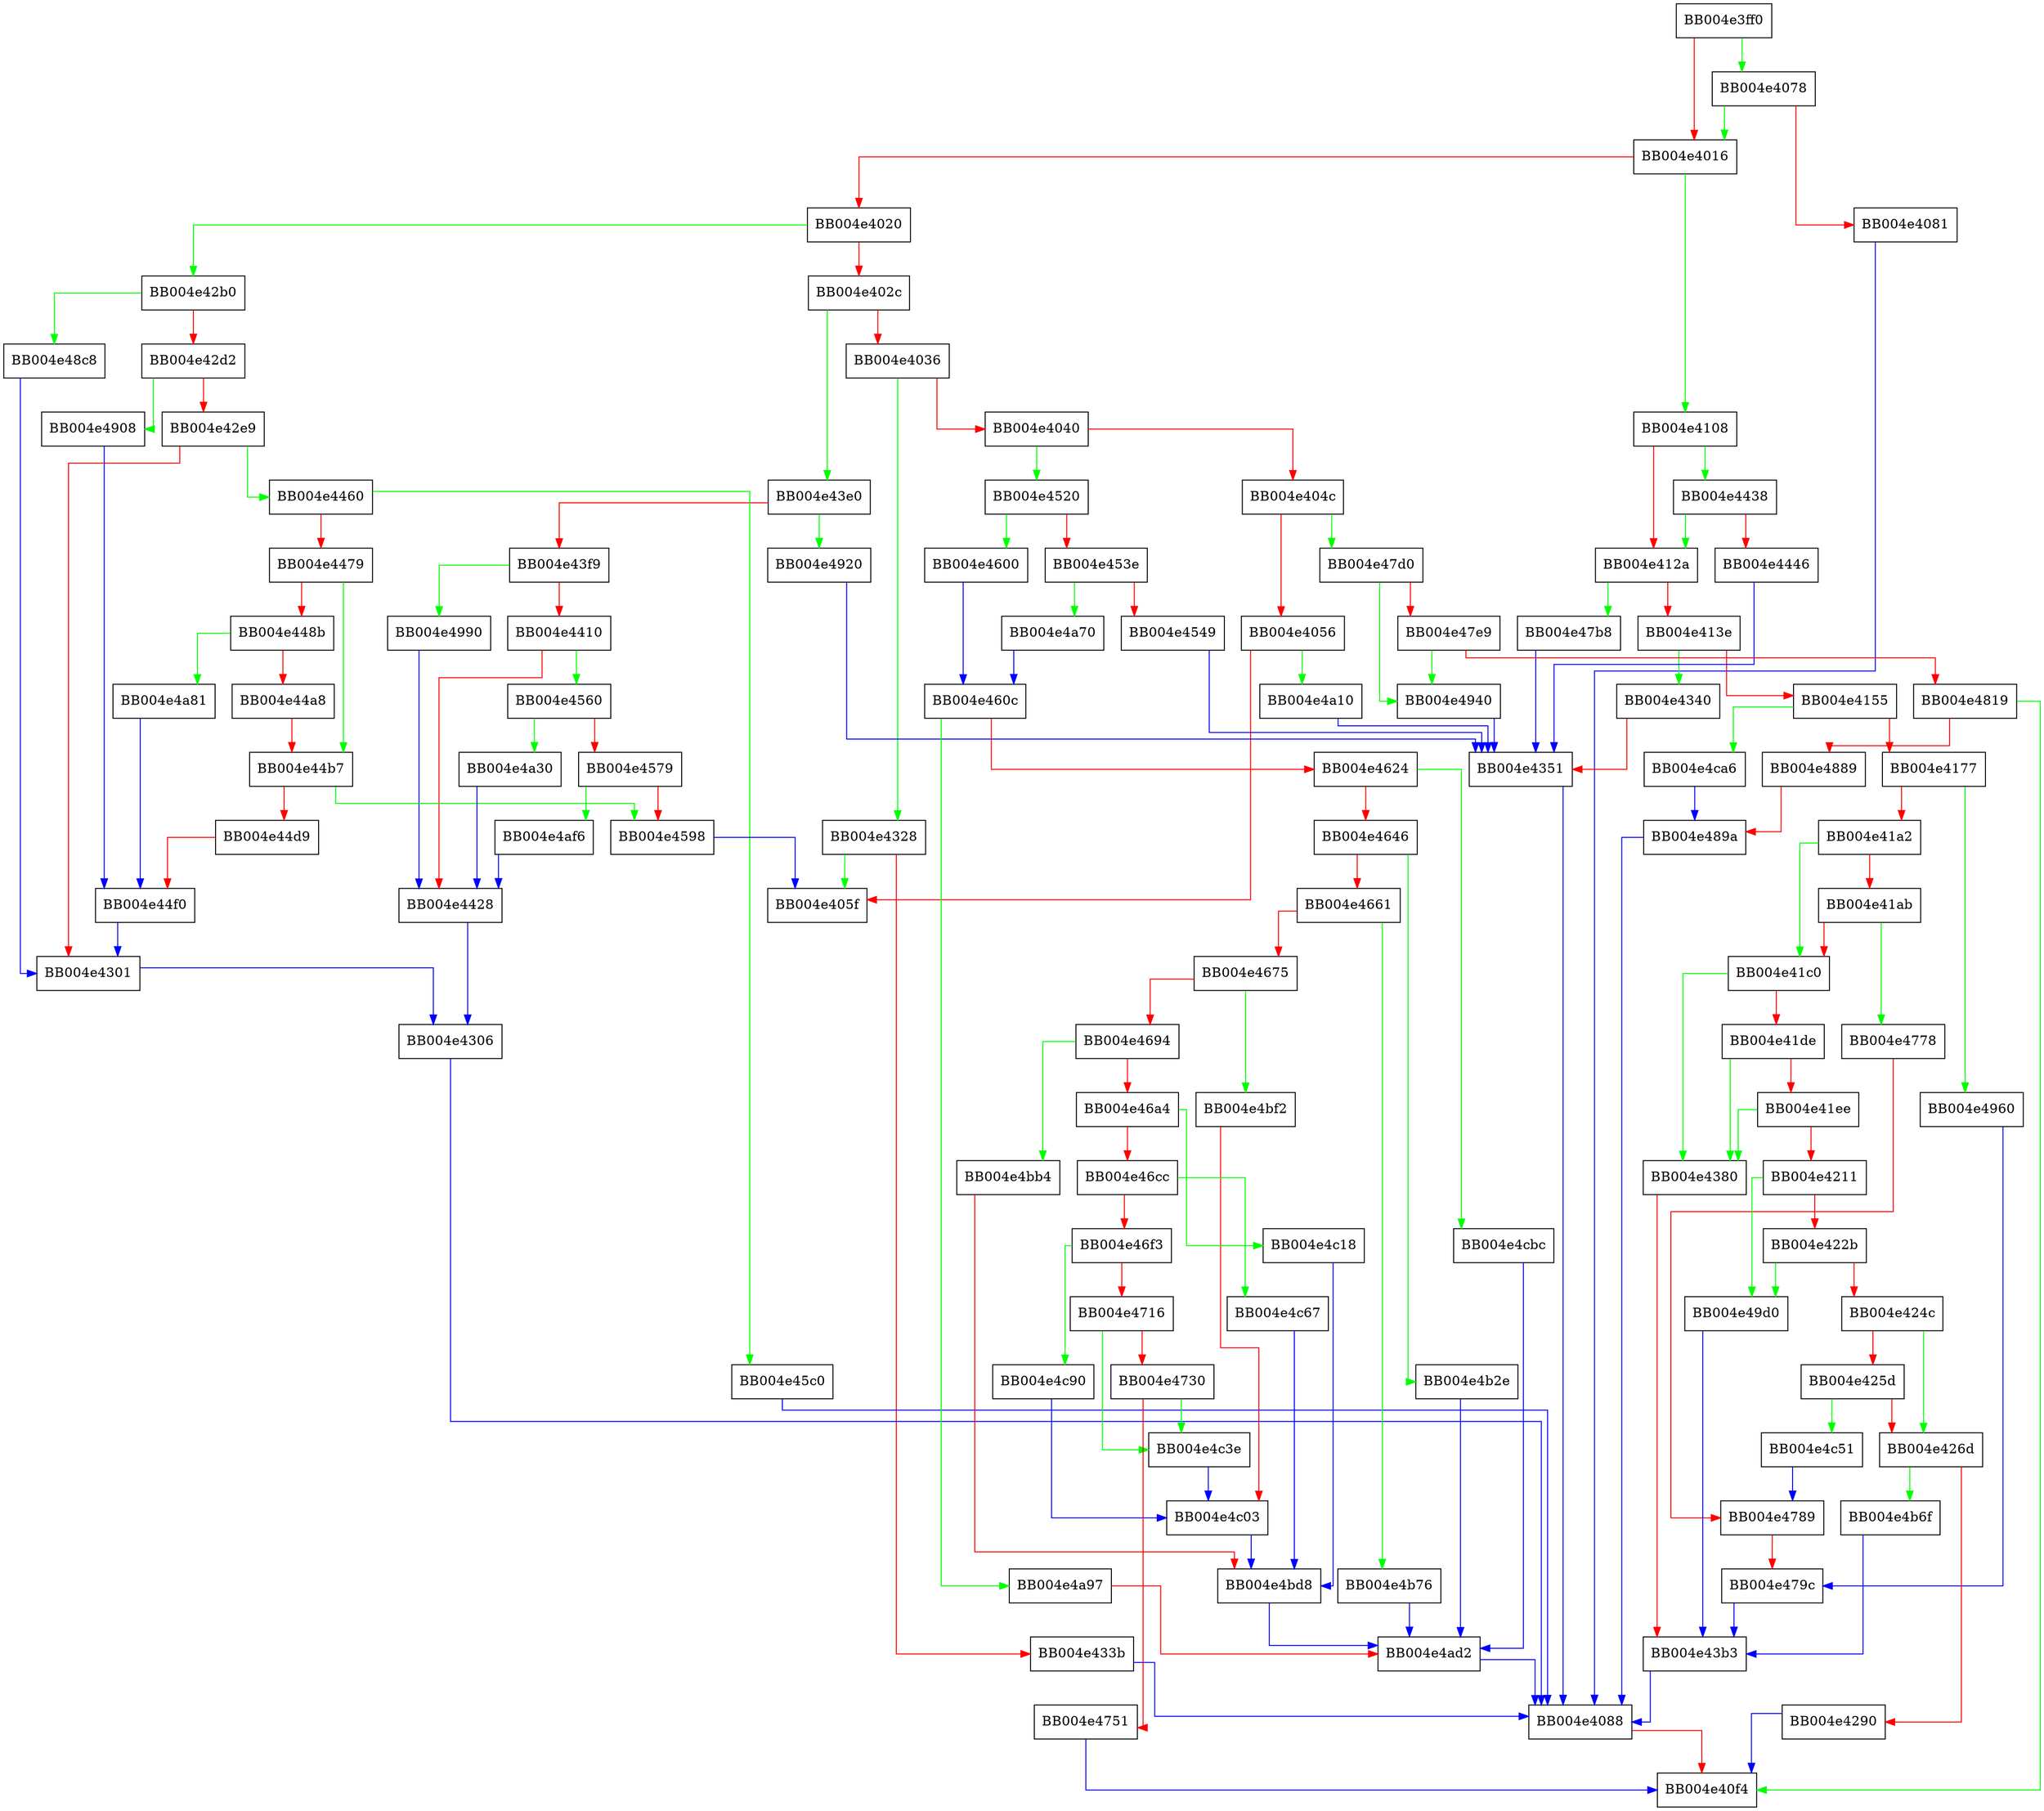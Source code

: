 digraph tls_construct_client_key_exchange {
  node [shape="box"];
  graph [splines=ortho];
  BB004e3ff0 -> BB004e4078 [color="green"];
  BB004e3ff0 -> BB004e4016 [color="red"];
  BB004e4016 -> BB004e4108 [color="green"];
  BB004e4016 -> BB004e4020 [color="red"];
  BB004e4020 -> BB004e42b0 [color="green"];
  BB004e4020 -> BB004e402c [color="red"];
  BB004e402c -> BB004e43e0 [color="green"];
  BB004e402c -> BB004e4036 [color="red"];
  BB004e4036 -> BB004e4328 [color="green"];
  BB004e4036 -> BB004e4040 [color="red"];
  BB004e4040 -> BB004e4520 [color="green"];
  BB004e4040 -> BB004e404c [color="red"];
  BB004e404c -> BB004e47d0 [color="green"];
  BB004e404c -> BB004e4056 [color="red"];
  BB004e4056 -> BB004e4a10 [color="green"];
  BB004e4056 -> BB004e405f [color="red"];
  BB004e4078 -> BB004e4016 [color="green"];
  BB004e4078 -> BB004e4081 [color="red"];
  BB004e4081 -> BB004e4088 [color="blue"];
  BB004e4088 -> BB004e40f4 [color="red"];
  BB004e4108 -> BB004e4438 [color="green"];
  BB004e4108 -> BB004e412a [color="red"];
  BB004e412a -> BB004e47b8 [color="green"];
  BB004e412a -> BB004e413e [color="red"];
  BB004e413e -> BB004e4340 [color="green"];
  BB004e413e -> BB004e4155 [color="red"];
  BB004e4155 -> BB004e4ca6 [color="green"];
  BB004e4155 -> BB004e4177 [color="red"];
  BB004e4177 -> BB004e4960 [color="green"];
  BB004e4177 -> BB004e41a2 [color="red"];
  BB004e41a2 -> BB004e41c0 [color="green"];
  BB004e41a2 -> BB004e41ab [color="red"];
  BB004e41ab -> BB004e4778 [color="green"];
  BB004e41ab -> BB004e41c0 [color="red"];
  BB004e41c0 -> BB004e4380 [color="green"];
  BB004e41c0 -> BB004e41de [color="red"];
  BB004e41de -> BB004e4380 [color="green"];
  BB004e41de -> BB004e41ee [color="red"];
  BB004e41ee -> BB004e4380 [color="green"];
  BB004e41ee -> BB004e4211 [color="red"];
  BB004e4211 -> BB004e49d0 [color="green"];
  BB004e4211 -> BB004e422b [color="red"];
  BB004e422b -> BB004e49d0 [color="green"];
  BB004e422b -> BB004e424c [color="red"];
  BB004e424c -> BB004e426d [color="green"];
  BB004e424c -> BB004e425d [color="red"];
  BB004e425d -> BB004e4c51 [color="green"];
  BB004e425d -> BB004e426d [color="red"];
  BB004e426d -> BB004e4b6f [color="green"];
  BB004e426d -> BB004e4290 [color="red"];
  BB004e4290 -> BB004e40f4 [color="blue"];
  BB004e42b0 -> BB004e48c8 [color="green"];
  BB004e42b0 -> BB004e42d2 [color="red"];
  BB004e42d2 -> BB004e4908 [color="green"];
  BB004e42d2 -> BB004e42e9 [color="red"];
  BB004e42e9 -> BB004e4460 [color="green"];
  BB004e42e9 -> BB004e4301 [color="red"];
  BB004e4301 -> BB004e4306 [color="blue"];
  BB004e4306 -> BB004e4088 [color="blue"];
  BB004e4328 -> BB004e405f [color="green"];
  BB004e4328 -> BB004e433b [color="red"];
  BB004e433b -> BB004e4088 [color="blue"];
  BB004e4340 -> BB004e4351 [color="red"];
  BB004e4351 -> BB004e4088 [color="blue"];
  BB004e4380 -> BB004e43b3 [color="red"];
  BB004e43b3 -> BB004e4088 [color="blue"];
  BB004e43e0 -> BB004e4920 [color="green"];
  BB004e43e0 -> BB004e43f9 [color="red"];
  BB004e43f9 -> BB004e4990 [color="green"];
  BB004e43f9 -> BB004e4410 [color="red"];
  BB004e4410 -> BB004e4560 [color="green"];
  BB004e4410 -> BB004e4428 [color="red"];
  BB004e4428 -> BB004e4306 [color="blue"];
  BB004e4438 -> BB004e412a [color="green"];
  BB004e4438 -> BB004e4446 [color="red"];
  BB004e4446 -> BB004e4351 [color="blue"];
  BB004e4460 -> BB004e45c0 [color="green"];
  BB004e4460 -> BB004e4479 [color="red"];
  BB004e4479 -> BB004e44b7 [color="green"];
  BB004e4479 -> BB004e448b [color="red"];
  BB004e448b -> BB004e4a81 [color="green"];
  BB004e448b -> BB004e44a8 [color="red"];
  BB004e44a8 -> BB004e44b7 [color="red"];
  BB004e44b7 -> BB004e4598 [color="green"];
  BB004e44b7 -> BB004e44d9 [color="red"];
  BB004e44d9 -> BB004e44f0 [color="red"];
  BB004e44f0 -> BB004e4301 [color="blue"];
  BB004e4520 -> BB004e4600 [color="green"];
  BB004e4520 -> BB004e453e [color="red"];
  BB004e453e -> BB004e4a70 [color="green"];
  BB004e453e -> BB004e4549 [color="red"];
  BB004e4549 -> BB004e4351 [color="blue"];
  BB004e4560 -> BB004e4a30 [color="green"];
  BB004e4560 -> BB004e4579 [color="red"];
  BB004e4579 -> BB004e4af6 [color="green"];
  BB004e4579 -> BB004e4598 [color="red"];
  BB004e4598 -> BB004e405f [color="blue"];
  BB004e45c0 -> BB004e4088 [color="blue"];
  BB004e4600 -> BB004e460c [color="blue"];
  BB004e460c -> BB004e4a97 [color="green"];
  BB004e460c -> BB004e4624 [color="red"];
  BB004e4624 -> BB004e4cbc [color="green"];
  BB004e4624 -> BB004e4646 [color="red"];
  BB004e4646 -> BB004e4b2e [color="green"];
  BB004e4646 -> BB004e4661 [color="red"];
  BB004e4661 -> BB004e4b76 [color="green"];
  BB004e4661 -> BB004e4675 [color="red"];
  BB004e4675 -> BB004e4bf2 [color="green"];
  BB004e4675 -> BB004e4694 [color="red"];
  BB004e4694 -> BB004e4bb4 [color="green"];
  BB004e4694 -> BB004e46a4 [color="red"];
  BB004e46a4 -> BB004e4c18 [color="green"];
  BB004e46a4 -> BB004e46cc [color="red"];
  BB004e46cc -> BB004e4c67 [color="green"];
  BB004e46cc -> BB004e46f3 [color="red"];
  BB004e46f3 -> BB004e4c90 [color="green"];
  BB004e46f3 -> BB004e4716 [color="red"];
  BB004e4716 -> BB004e4c3e [color="green"];
  BB004e4716 -> BB004e4730 [color="red"];
  BB004e4730 -> BB004e4c3e [color="green"];
  BB004e4730 -> BB004e4751 [color="red"];
  BB004e4751 -> BB004e40f4 [color="blue"];
  BB004e4778 -> BB004e4789 [color="red"];
  BB004e4789 -> BB004e479c [color="red"];
  BB004e479c -> BB004e43b3 [color="blue"];
  BB004e47b8 -> BB004e4351 [color="blue"];
  BB004e47d0 -> BB004e4940 [color="green"];
  BB004e47d0 -> BB004e47e9 [color="red"];
  BB004e47e9 -> BB004e4940 [color="green"];
  BB004e47e9 -> BB004e4819 [color="red"];
  BB004e4819 -> BB004e40f4 [color="green"];
  BB004e4819 -> BB004e4889 [color="red"];
  BB004e4889 -> BB004e489a [color="red"];
  BB004e489a -> BB004e4088 [color="blue"];
  BB004e48c8 -> BB004e4301 [color="blue"];
  BB004e4908 -> BB004e44f0 [color="blue"];
  BB004e4920 -> BB004e4351 [color="blue"];
  BB004e4940 -> BB004e4351 [color="blue"];
  BB004e4960 -> BB004e479c [color="blue"];
  BB004e4990 -> BB004e4428 [color="blue"];
  BB004e49d0 -> BB004e43b3 [color="blue"];
  BB004e4a10 -> BB004e4351 [color="blue"];
  BB004e4a30 -> BB004e4428 [color="blue"];
  BB004e4a70 -> BB004e460c [color="blue"];
  BB004e4a81 -> BB004e44f0 [color="blue"];
  BB004e4a97 -> BB004e4ad2 [color="red"];
  BB004e4ad2 -> BB004e4088 [color="blue"];
  BB004e4af6 -> BB004e4428 [color="blue"];
  BB004e4b2e -> BB004e4ad2 [color="blue"];
  BB004e4b6f -> BB004e43b3 [color="blue"];
  BB004e4b76 -> BB004e4ad2 [color="blue"];
  BB004e4bb4 -> BB004e4bd8 [color="red"];
  BB004e4bd8 -> BB004e4ad2 [color="blue"];
  BB004e4bf2 -> BB004e4c03 [color="red"];
  BB004e4c03 -> BB004e4bd8 [color="blue"];
  BB004e4c18 -> BB004e4bd8 [color="blue"];
  BB004e4c3e -> BB004e4c03 [color="blue"];
  BB004e4c51 -> BB004e4789 [color="blue"];
  BB004e4c67 -> BB004e4bd8 [color="blue"];
  BB004e4c90 -> BB004e4c03 [color="blue"];
  BB004e4ca6 -> BB004e489a [color="blue"];
  BB004e4cbc -> BB004e4ad2 [color="blue"];
}